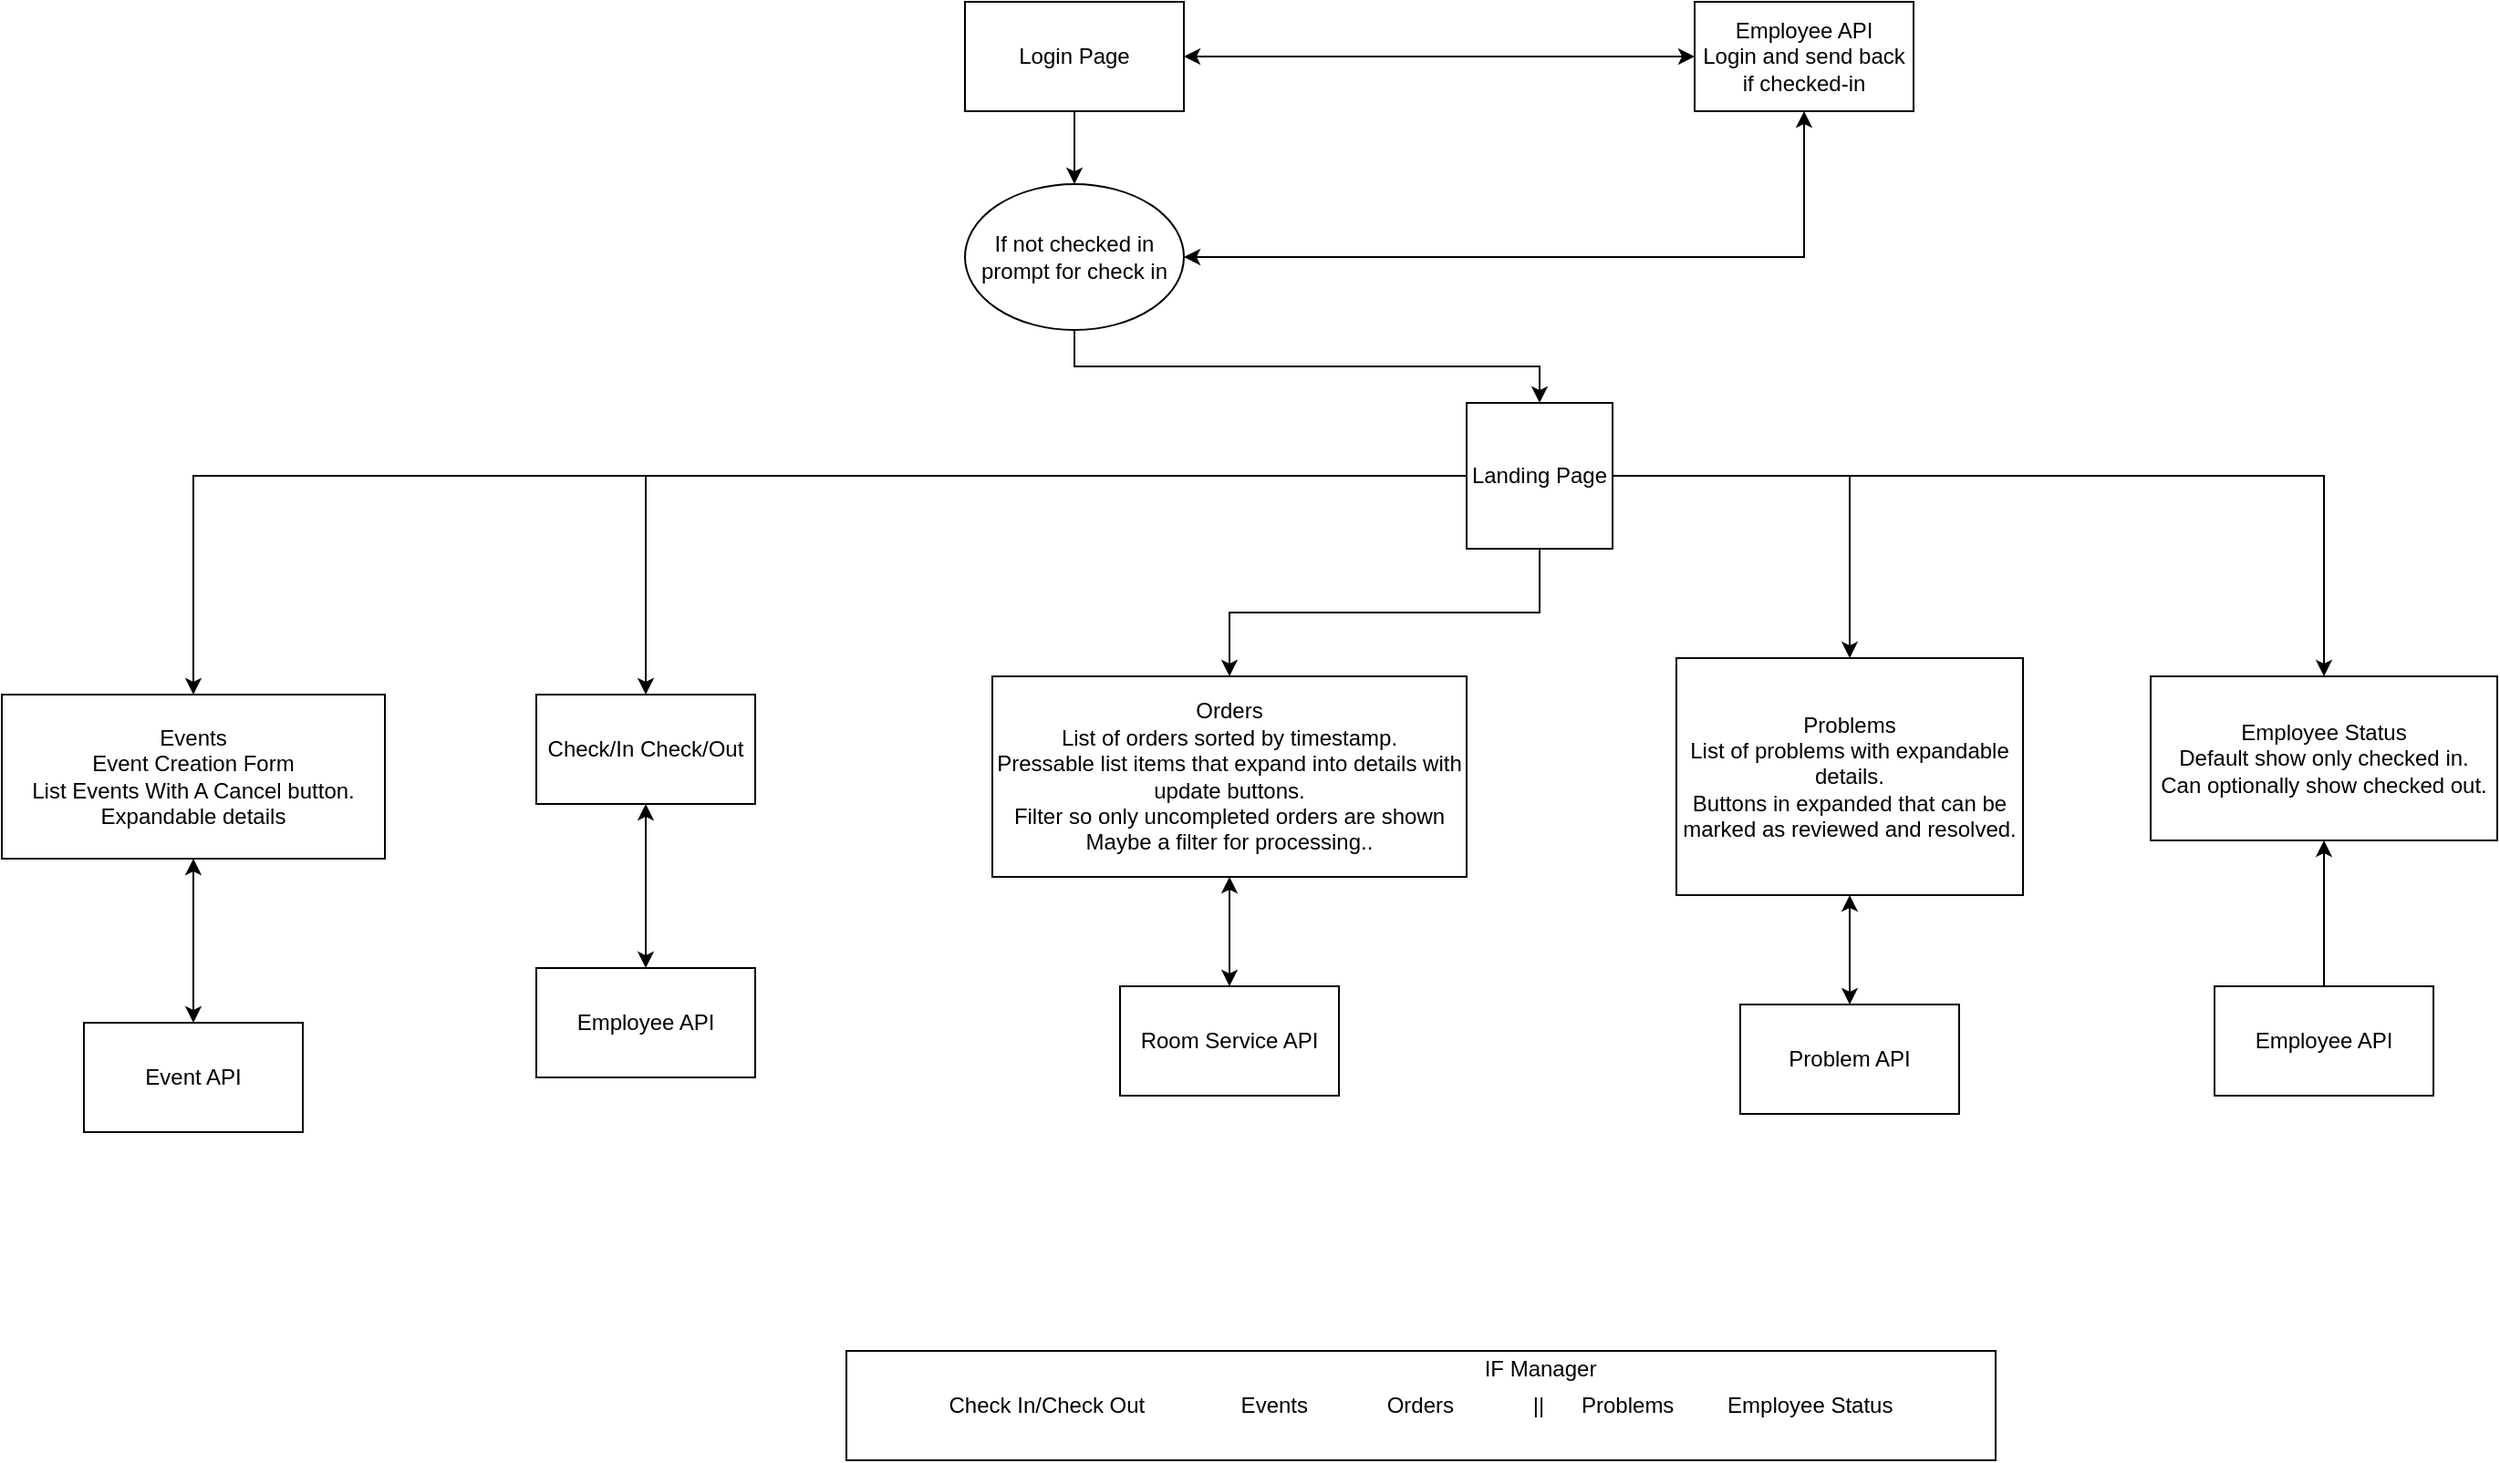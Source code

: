 <mxfile version="16.5.2" type="device"><diagram id="R2lEEEUBdFMjLlhIrx00" name="Page-1"><mxGraphModel dx="2272" dy="762" grid="1" gridSize="10" guides="1" tooltips="1" connect="1" arrows="1" fold="1" page="1" pageScale="1" pageWidth="850" pageHeight="1100" math="0" shadow="0" extFonts="Permanent Marker^https://fonts.googleapis.com/css?family=Permanent+Marker"><root><mxCell id="0"/><mxCell id="1" parent="0"/><mxCell id="a69231hENX5lHE6uKn0B-4" style="edgeStyle=entityRelationEdgeStyle;rounded=0;orthogonalLoop=1;jettySize=auto;html=1;entryX=0;entryY=0.5;entryDx=0;entryDy=0;startArrow=classic;startFill=1;" edge="1" parent="1" source="a69231hENX5lHE6uKn0B-1" target="a69231hENX5lHE6uKn0B-2"><mxGeometry relative="1" as="geometry"/></mxCell><mxCell id="a69231hENX5lHE6uKn0B-7" style="edgeStyle=orthogonalEdgeStyle;rounded=0;orthogonalLoop=1;jettySize=auto;html=1;entryX=0.5;entryY=0;entryDx=0;entryDy=0;startArrow=none;startFill=0;" edge="1" parent="1" source="a69231hENX5lHE6uKn0B-1" target="a69231hENX5lHE6uKn0B-5"><mxGeometry relative="1" as="geometry"/></mxCell><mxCell id="a69231hENX5lHE6uKn0B-1" value="Login Page" style="rounded=0;whiteSpace=wrap;html=1;" vertex="1" parent="1"><mxGeometry x="450" y="40" width="120" height="60" as="geometry"/></mxCell><mxCell id="a69231hENX5lHE6uKn0B-2" value="Employee API&lt;br&gt;Login and send back if checked-in" style="rounded=0;whiteSpace=wrap;html=1;" vertex="1" parent="1"><mxGeometry x="850" y="40" width="120" height="60" as="geometry"/></mxCell><mxCell id="a69231hENX5lHE6uKn0B-6" style="edgeStyle=orthogonalEdgeStyle;rounded=0;orthogonalLoop=1;jettySize=auto;html=1;entryX=0.5;entryY=1;entryDx=0;entryDy=0;startArrow=classic;startFill=1;" edge="1" parent="1" source="a69231hENX5lHE6uKn0B-5" target="a69231hENX5lHE6uKn0B-2"><mxGeometry relative="1" as="geometry"/></mxCell><mxCell id="a69231hENX5lHE6uKn0B-10" style="edgeStyle=orthogonalEdgeStyle;rounded=0;orthogonalLoop=1;jettySize=auto;html=1;entryX=0.5;entryY=0;entryDx=0;entryDy=0;startArrow=none;startFill=0;exitX=0.5;exitY=1;exitDx=0;exitDy=0;" edge="1" parent="1" source="a69231hENX5lHE6uKn0B-5" target="a69231hENX5lHE6uKn0B-8"><mxGeometry relative="1" as="geometry"/></mxCell><mxCell id="a69231hENX5lHE6uKn0B-5" value="If not checked in prompt for check in" style="ellipse;whiteSpace=wrap;html=1;" vertex="1" parent="1"><mxGeometry x="450" y="140" width="120" height="80" as="geometry"/></mxCell><mxCell id="a69231hENX5lHE6uKn0B-14" style="edgeStyle=orthogonalEdgeStyle;rounded=0;orthogonalLoop=1;jettySize=auto;html=1;entryX=0.5;entryY=0;entryDx=0;entryDy=0;startArrow=none;startFill=0;" edge="1" parent="1" source="a69231hENX5lHE6uKn0B-8" target="a69231hENX5lHE6uKn0B-12"><mxGeometry relative="1" as="geometry"/></mxCell><mxCell id="a69231hENX5lHE6uKn0B-15" style="edgeStyle=orthogonalEdgeStyle;rounded=0;orthogonalLoop=1;jettySize=auto;html=1;entryX=0.5;entryY=0;entryDx=0;entryDy=0;startArrow=none;startFill=0;" edge="1" parent="1" source="a69231hENX5lHE6uKn0B-8" target="a69231hENX5lHE6uKn0B-13"><mxGeometry relative="1" as="geometry"/></mxCell><mxCell id="a69231hENX5lHE6uKn0B-17" style="edgeStyle=orthogonalEdgeStyle;rounded=0;orthogonalLoop=1;jettySize=auto;html=1;entryX=0.5;entryY=0;entryDx=0;entryDy=0;startArrow=none;startFill=0;" edge="1" parent="1" source="a69231hENX5lHE6uKn0B-8" target="a69231hENX5lHE6uKn0B-16"><mxGeometry relative="1" as="geometry"/></mxCell><mxCell id="a69231hENX5lHE6uKn0B-29" style="edgeStyle=orthogonalEdgeStyle;rounded=0;orthogonalLoop=1;jettySize=auto;html=1;startArrow=none;startFill=0;" edge="1" parent="1" source="a69231hENX5lHE6uKn0B-8" target="a69231hENX5lHE6uKn0B-27"><mxGeometry relative="1" as="geometry"/></mxCell><mxCell id="a69231hENX5lHE6uKn0B-30" style="edgeStyle=orthogonalEdgeStyle;rounded=0;orthogonalLoop=1;jettySize=auto;html=1;entryX=0.5;entryY=0;entryDx=0;entryDy=0;startArrow=none;startFill=0;" edge="1" parent="1" source="a69231hENX5lHE6uKn0B-8" target="a69231hENX5lHE6uKn0B-28"><mxGeometry relative="1" as="geometry"/></mxCell><mxCell id="a69231hENX5lHE6uKn0B-8" value="Landing Page" style="whiteSpace=wrap;html=1;aspect=fixed;" vertex="1" parent="1"><mxGeometry x="725" y="260" width="80" height="80" as="geometry"/></mxCell><mxCell id="a69231hENX5lHE6uKn0B-9" value="Check In/Check Out&lt;span style=&quot;white-space: pre&quot;&gt;&#9;&lt;span style=&quot;white-space: pre&quot;&gt;&#9;&lt;/span&gt;E&lt;/span&gt;vents&lt;span style=&quot;white-space: pre&quot;&gt;&#9;&lt;/span&gt;&lt;span style=&quot;white-space: pre&quot;&gt;&#9;&lt;/span&gt;Orders&lt;span style=&quot;white-space: pre&quot;&gt;&#9;&lt;/span&gt;&lt;span style=&quot;white-space: pre&quot;&gt;&#9;&lt;/span&gt;||&lt;span style=&quot;white-space: pre&quot;&gt;&#9;&lt;/span&gt;Problems&lt;span style=&quot;white-space: pre&quot;&gt;&#9;&lt;/span&gt;&lt;span style=&quot;white-space: pre&quot;&gt;&#9;&lt;/span&gt;Employee Status" style="rounded=0;whiteSpace=wrap;html=1;" vertex="1" parent="1"><mxGeometry x="385" y="780" width="630" height="60" as="geometry"/></mxCell><mxCell id="a69231hENX5lHE6uKn0B-19" style="edgeStyle=orthogonalEdgeStyle;rounded=0;orthogonalLoop=1;jettySize=auto;html=1;entryX=0.5;entryY=0;entryDx=0;entryDy=0;startArrow=classic;startFill=1;" edge="1" parent="1" source="a69231hENX5lHE6uKn0B-12" target="a69231hENX5lHE6uKn0B-18"><mxGeometry relative="1" as="geometry"/></mxCell><mxCell id="a69231hENX5lHE6uKn0B-12" value="Events&lt;br&gt;Event Creation Form&lt;br&gt;List Events With A Cancel button.&lt;br&gt;Expandable details" style="rounded=0;whiteSpace=wrap;html=1;" vertex="1" parent="1"><mxGeometry x="-78" y="420" width="210" height="90" as="geometry"/></mxCell><mxCell id="a69231hENX5lHE6uKn0B-23" style="edgeStyle=orthogonalEdgeStyle;rounded=0;orthogonalLoop=1;jettySize=auto;html=1;entryX=0.5;entryY=0;entryDx=0;entryDy=0;startArrow=classic;startFill=1;" edge="1" parent="1" source="a69231hENX5lHE6uKn0B-13" target="a69231hENX5lHE6uKn0B-22"><mxGeometry relative="1" as="geometry"/></mxCell><mxCell id="a69231hENX5lHE6uKn0B-13" value="Orders&lt;br&gt;List of orders sorted by timestamp.&lt;br&gt;Pressable list items that expand into details with update buttons.&lt;br&gt;Filter so only uncompleted orders are shown&lt;br&gt;Maybe a filter for processing.." style="rounded=0;whiteSpace=wrap;html=1;" vertex="1" parent="1"><mxGeometry x="465" y="410" width="260" height="110" as="geometry"/></mxCell><mxCell id="a69231hENX5lHE6uKn0B-21" style="edgeStyle=orthogonalEdgeStyle;rounded=0;orthogonalLoop=1;jettySize=auto;html=1;entryX=0.5;entryY=0;entryDx=0;entryDy=0;startArrow=classic;startFill=1;" edge="1" parent="1" source="a69231hENX5lHE6uKn0B-16" target="a69231hENX5lHE6uKn0B-20"><mxGeometry relative="1" as="geometry"/></mxCell><mxCell id="a69231hENX5lHE6uKn0B-16" value="Check/In Check/Out" style="rounded=0;whiteSpace=wrap;html=1;" vertex="1" parent="1"><mxGeometry x="215" y="420" width="120" height="60" as="geometry"/></mxCell><mxCell id="a69231hENX5lHE6uKn0B-18" value="Event API" style="rounded=0;whiteSpace=wrap;html=1;" vertex="1" parent="1"><mxGeometry x="-33" y="600" width="120" height="60" as="geometry"/></mxCell><mxCell id="a69231hENX5lHE6uKn0B-20" value="Employee API" style="rounded=0;whiteSpace=wrap;html=1;" vertex="1" parent="1"><mxGeometry x="215" y="570" width="120" height="60" as="geometry"/></mxCell><mxCell id="a69231hENX5lHE6uKn0B-22" value="Room Service API" style="rounded=0;whiteSpace=wrap;html=1;" vertex="1" parent="1"><mxGeometry x="535" y="580" width="120" height="60" as="geometry"/></mxCell><mxCell id="a69231hENX5lHE6uKn0B-26" value="IF Manager" style="text;html=1;align=center;verticalAlign=middle;resizable=0;points=[];autosize=1;strokeColor=none;fillColor=none;" vertex="1" parent="1"><mxGeometry x="725" y="780" width="80" height="20" as="geometry"/></mxCell><mxCell id="a69231hENX5lHE6uKn0B-32" style="edgeStyle=orthogonalEdgeStyle;rounded=0;orthogonalLoop=1;jettySize=auto;html=1;entryX=0.5;entryY=0;entryDx=0;entryDy=0;startArrow=classic;startFill=1;" edge="1" parent="1" source="a69231hENX5lHE6uKn0B-27" target="a69231hENX5lHE6uKn0B-31"><mxGeometry relative="1" as="geometry"/></mxCell><mxCell id="a69231hENX5lHE6uKn0B-27" value="Problems&lt;br&gt;List of problems with expandable details.&lt;br&gt;Buttons in expanded that can be marked as reviewed and resolved." style="rounded=0;whiteSpace=wrap;html=1;" vertex="1" parent="1"><mxGeometry x="840" y="400" width="190" height="130" as="geometry"/></mxCell><mxCell id="a69231hENX5lHE6uKn0B-28" value="Employee Status&lt;br&gt;Default show only checked in.&lt;br&gt;Can optionally show checked out." style="rounded=0;whiteSpace=wrap;html=1;" vertex="1" parent="1"><mxGeometry x="1100" y="410" width="190" height="90" as="geometry"/></mxCell><mxCell id="a69231hENX5lHE6uKn0B-31" value="Problem API" style="rounded=0;whiteSpace=wrap;html=1;" vertex="1" parent="1"><mxGeometry x="875" y="590" width="120" height="60" as="geometry"/></mxCell><mxCell id="a69231hENX5lHE6uKn0B-34" style="edgeStyle=orthogonalEdgeStyle;rounded=0;orthogonalLoop=1;jettySize=auto;html=1;entryX=0.5;entryY=1;entryDx=0;entryDy=0;startArrow=none;startFill=0;" edge="1" parent="1" source="a69231hENX5lHE6uKn0B-33" target="a69231hENX5lHE6uKn0B-28"><mxGeometry relative="1" as="geometry"/></mxCell><mxCell id="a69231hENX5lHE6uKn0B-33" value="Employee API" style="rounded=0;whiteSpace=wrap;html=1;" vertex="1" parent="1"><mxGeometry x="1135" y="580" width="120" height="60" as="geometry"/></mxCell></root></mxGraphModel></diagram></mxfile>